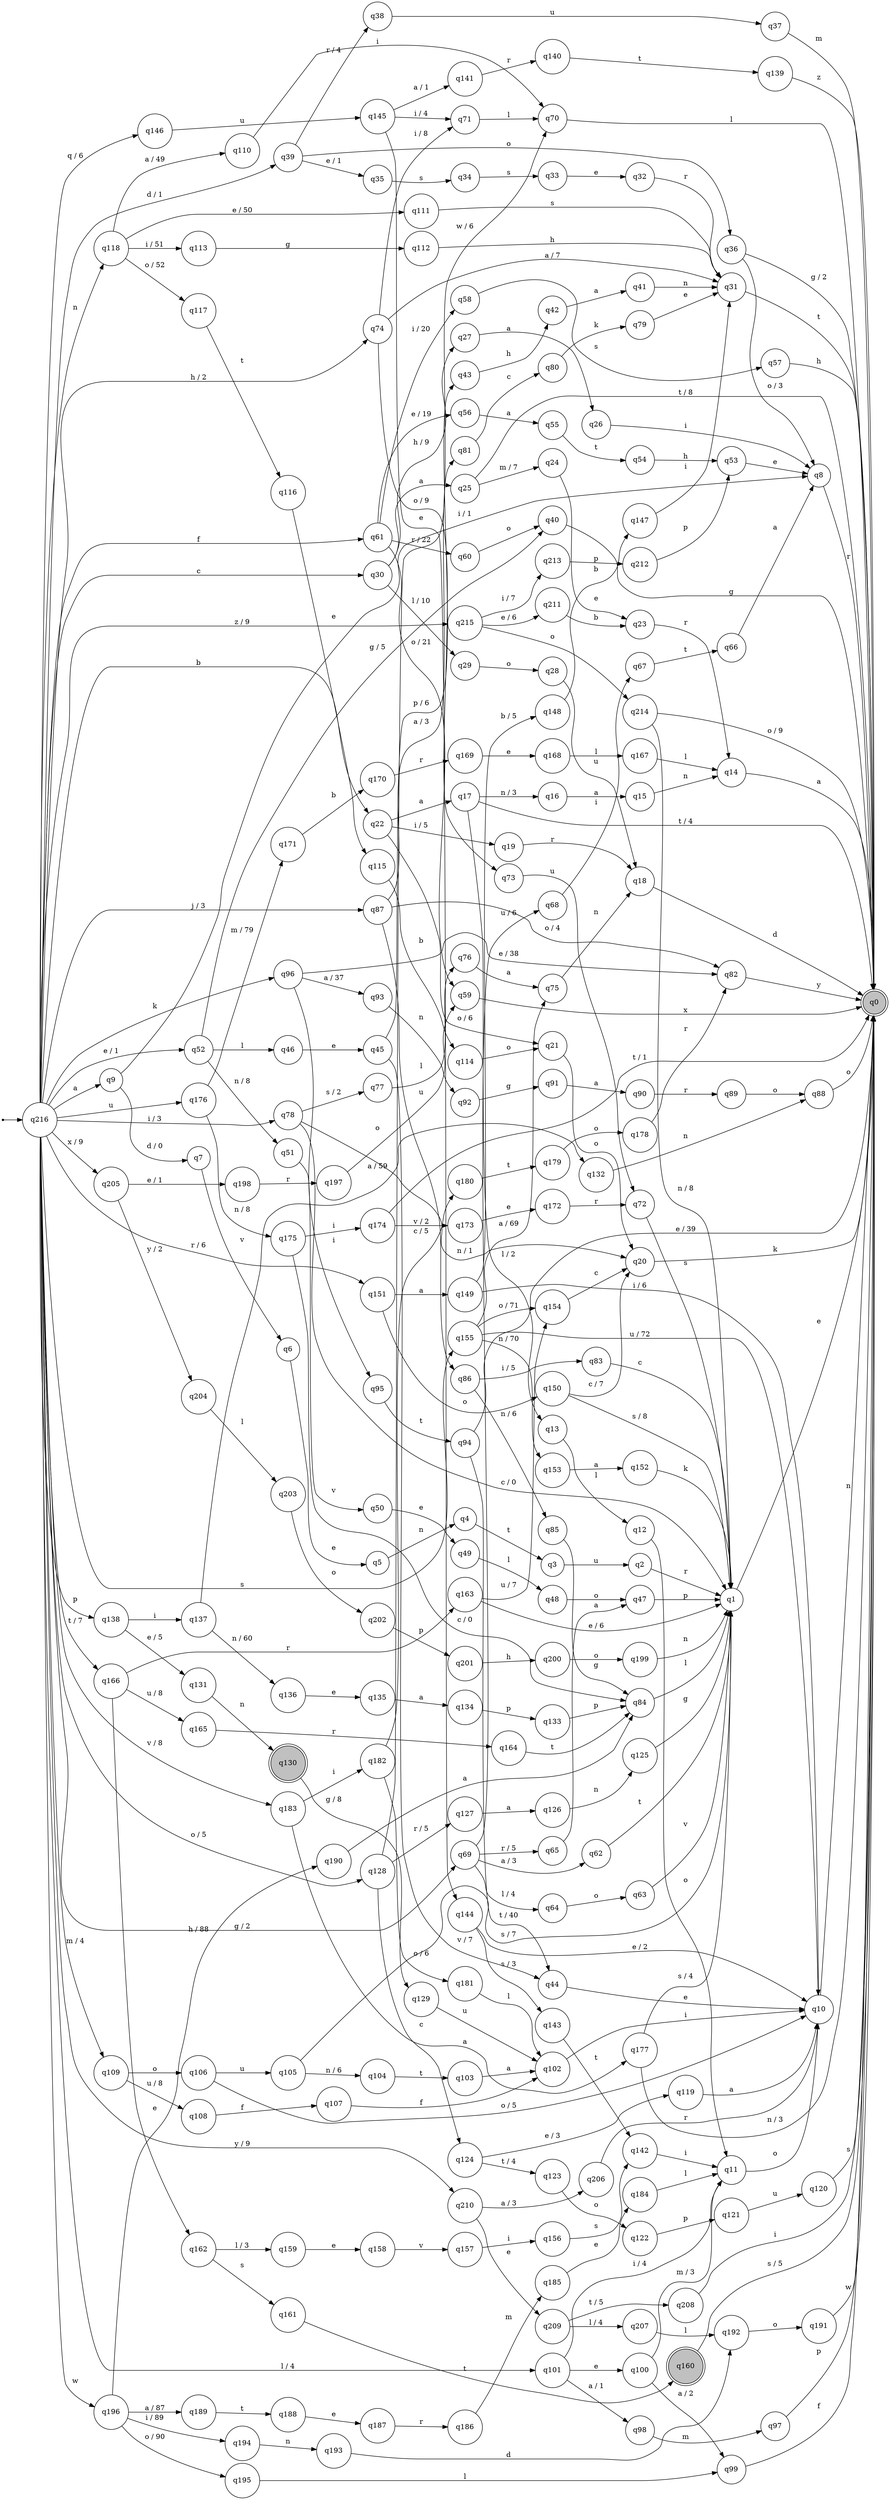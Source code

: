 digraph G {
rankdir=LR;
charset="utf8";
node [shape=circle];
ini [shape=point];
ini -> q216;
	q215 [label="q215"];
	q214 [label="q214"];
	q213 [label="q213"];
	q209 [label="q209"];
	q208 [label="q208"];
	q205 [label="q205"];
	q203 [label="q203"];
	q202 [label="q202"];
	q201 [label="q201"];
	q200 [label="q200"];
	q198 [label="q198"];
	q197 [label="q197"];
	q195 [label="q195"];
	q193 [label="q193"];
	q194 [label="q194"];
	q190 [label="q190"];
	q192 [label="q192"];
	q186 [label="q186"];
	q185 [label="q185"];
	q184 [label="q184"];
	q182 [label="q182"];
	q181 [label="q181"];
	q180 [label="q180"];
	q174 [label="q174"];
	q173 [label="q173"];
	q172 [label="q172"];
	q169 [label="q169"];
	q166 [label="q166"];
	q165 [label="q165"];
	q163 [label="q163"];
	q161 [label="q161"];
	q175 [label="q175"];
	q157 [label="q157"];
	q152 [label="q152"];
	q150 [label="q150"];
	q148 [label="q148"];
	q145 [label="q145"];
	q143 [label="q143"];
	q140 [label="q140"];
	q139 [label="q139"];
	q138 [label="q138"];
	q137 [label="q137"];
	q136 [label="q136"];
	q204 [label="q204"];
	q135 [label="q135"];
	q133 [label="q133"];
	q132 [label="q132"];
	q130 [label="q130"];
	q130 [shape=doublecircle];
	q130 [style=filled fillcolor=gray];
	q129 [label="q129"];
	q179 [label="q179"];
	q128 [label="q128"];
	q127 [label="q127"];
	q56 [label="q56"];
	q29 [label="q29"];
	q53 [label="q53"];
	q212 [label="q212"];
	q50 [label="q50"];
	q207 [label="q207"];
	q55 [label="q55"];
	q43 [label="q43"];
	q48 [label="q48"];
	q206 [label="q206"];
	q45 [label="q45"];
	q33 [label="q33"];
	q44 [label="q44"];
	q2 [label="q2"];
	q114 [label="q114"];
	q42 [label="q42"];
	q41 [label="q41"];
	q153 [label="q153"];
	q40 [label="q40"];
	q38 [label="q38"];
	q131 [label="q131"];
	q7 [label="q7"];
	q117 [label="q117"];
	q155 [label="q155"];
	q126 [label="q126"];
	q170 [label="q170"];
	q151 [label="q151"];
	q31 [label="q31"];
	q12 [label="q12"];
	q94 [label="q94"];
	q61 [label="q61"];
	q178 [label="q178"];
	q154 [label="q154"];
	q14 [label="q14"];
	q66 [label="q66"];
	q73 [label="q73"];
	q57 [label="q57"];
	q58 [label="q58"];
	q26 [label="q26"];
	q96 [label="q96"];
	q199 [label="q199"];
	q36 [label="q36"];
	q188 [label="q188"];
	q118 [label="q118"];
	q156 [label="q156"];
	q6 [label="q6"];
	q37 [label="q37"];
	q147 [label="q147"];
	q13 [label="q13"];
	q95 [label="q95"];
	q5 [label="q5"];
	q54 [label="q54"];
	q171 [label="q171"];
	q35 [label="q35"];
	q0 [label="q0"];
	q0 [shape=doublecircle];
	q0 [style=filled fillcolor=gray];
	q20 [label="q20"];
	q176 [label="q176"];
	q134 [label="q134"];
	q39 [label="q39"];
	q49 [label="q49"];
	q46 [label="q46"];
	q3 [label="q3"];
	q210 [label="q210"];
	q158 [label="q158"];
	q25 [label="q25"];
	q86 [label="q86"];
	q75 [label="q75"];
	q123 [label="q123"];
	q83 [label="q83"];
	q160 [label="q160"];
	q160 [shape=doublecircle];
	q160 [style=filled fillcolor=gray];
	q121 [label="q121"];
	q10 [label="q10"];
	q15 [label="q15"];
	q21 [label="q21"];
	q17 [label="q17"];
	q110 [label="q110"];
	q159 [label="q159"];
	q18 [label="q18"];
	q76 [label="q76"];
	q52 [label="q52"];
	q19 [label="q19"];
	q22 [label="q22"];
	q92 [label="q92"];
	q47 [label="q47"];
	q27 [label="q27"];
	q142 [label="q142"];
	q34 [label="q34"];
	q78 [label="q78"];
	q216 [label="q216"];
	q146 [label="q146"];
	q51 [label="q51"];
	q65 [label="q65"];
	q59 [label="q59"];
	q211 [label="q211"];
	q89 [label="q89"];
	q63 [label="q63"];
	q32 [label="q32"];
	q124 [label="q124"];
	q85 [label="q85"];
	q8 [label="q8"];
	q23 [label="q23"];
	q98 [label="q98"];
	q64 [label="q64"];
	q88 [label="q88"];
	q16 [label="q16"];
	q67 [label="q67"];
	q68 [label="q68"];
	q97 [label="q97"];
	q11 [label="q11"];
	q74 [label="q74"];
	q69 [label="q69"];
	q189 [label="q189"];
	q79 [label="q79"];
	q167 [label="q167"];
	q70 [label="q70"];
	q71 [label="q71"];
	q101 [label="q101"];
	q30 [label="q30"];
	q72 [label="q72"];
	q183 [label="q183"];
	q1 [label="q1"];
	q77 [label="q77"];
	q80 [label="q80"];
	q125 [label="q125"];
	q81 [label="q81"];
	q196 [label="q196"];
	q116 [label="q116"];
	q24 [label="q24"];
	q82 [label="q82"];
	q84 [label="q84"];
	q177 [label="q177"];
	q87 [label="q87"];
	q90 [label="q90"];
	q91 [label="q91"];
	q93 [label="q93"];
	q168 [label="q168"];
	q164 [label="q164"];
	q99 [label="q99"];
	q102 [label="q102"];
	q149 [label="q149"];
	q103 [label="q103"];
	q9 [label="q9"];
	q104 [label="q104"];
	q111 [label="q111"];
	q4 [label="q4"];
	q105 [label="q105"];
	q187 [label="q187"];
	q100 [label="q100"];
	q106 [label="q106"];
	q107 [label="q107"];
	q191 [label="q191"];
	q144 [label="q144"];
	q108 [label="q108"];
	q109 [label="q109"];
	q115 [label="q115"];
	q112 [label="q112"];
	q113 [label="q113"];
	q141 [label="q141"];
	q28 [label="q28"];
	q119 [label="q119"];
	q162 [label="q162"];
	q120 [label="q120"];
	q60 [label="q60"];
	q62 [label="q62"];
	q122 [label="q122"];
	q215 -> q211 [label="e / 6"];
	q215 -> q213 [label="i / 7"];
	q215 -> q214 [label="o"];
	q214 -> q1 [label="n / 8"];
	q214 -> q0 [label="o / 9"];
	q213 -> q212 [label="p"];
	q209 -> q207 [label="l / 4"];
	q209 -> q208 [label="t / 5"];
	q208 -> q0 [label="i"];
	q205 -> q198 [label="e / 1"];
	q205 -> q204 [label="y / 2"];
	q203 -> q202 [label="o"];
	q202 -> q201 [label="p"];
	q201 -> q200 [label="h"];
	q200 -> q199 [label="o"];
	q198 -> q197 [label="r"];
	q197 -> q59 [label="o"];
	q195 -> q99 [label="l"];
	q193 -> q192 [label="d"];
	q194 -> q193 [label="n"];
	q190 -> q84 [label="a"];
	q192 -> q191 [label="o"];
	q186 -> q185 [label="m"];
	q185 -> q184 [label="e"];
	q184 -> q11 [label="l"];
	q182 -> q180 [label="c / 5"];
	q182 -> q181 [label="o / 6"];
	q181 -> q102 [label="l"];
	q180 -> q179 [label="t"];
	q174 -> q0 [label="t / 1"];
	q174 -> q173 [label="v / 2"];
	q173 -> q172 [label="e"];
	q172 -> q72 [label="r"];
	q169 -> q168 [label="e"];
	q166 -> q162 [label="e"];
	q166 -> q163 [label="r"];
	q166 -> q165 [label="u / 8"];
	q165 -> q164 [label="r"];
	q163 -> q1 [label="e / 6"];
	q163 -> q154 [label="u / 7"];
	q161 -> q160 [label="t"];
	q175 -> q84 [label="c / 0"];
	q175 -> q174 [label="i"];
	q157 -> q156 [label="i"];
	q152 -> q1 [label="k"];
	q150 -> q20 [label="c / 7"];
	q150 -> q1 [label="s / 8"];
	q148 -> q147 [label="b"];
	q145 -> q141 [label="a / 1"];
	q145 -> q144 [label="e"];
	q145 -> q71 [label="i / 4"];
	q143 -> q142 [label="t"];
	q140 -> q139 [label="t"];
	q139 -> q0 [label="z"];
	q138 -> q131 [label="e / 5"];
	q138 -> q137 [label="i"];
	q137 -> q132 [label="a / 59"];
	q137 -> q136 [label="n / 60"];
	q136 -> q135 [label="e"];
	q204 -> q203 [label="l"];
	q135 -> q134 [label="a"];
	q133 -> q84 [label="p"];
	q132 -> q88 [label="n"];
	q130 -> q129 [label="g / 8"];
	q129 -> q102 [label="u"];
	q179 -> q178 [label="o"];
	q128 -> q124 [label="c"];
	q128 -> q127 [label="r / 5"];
	q128 -> q70 [label="w / 6"];
	q127 -> q126 [label="a"];
	q56 -> q55 [label="a"];
	q29 -> q28 [label="o"];
	q53 -> q8 [label="e"];
	q212 -> q53 [label="p"];
	q50 -> q49 [label="e"];
	q207 -> q192 [label="l"];
	q55 -> q54 [label="t"];
	q43 -> q42 [label="h"];
	q48 -> q47 [label="o"];
	q206 -> q10 [label="r"];
	q45 -> q43 [label="p / 6"];
	q45 -> q44 [label="v / 7"];
	q33 -> q32 [label="e"];
	q44 -> q10 [label="e"];
	q2 -> q1 [label="r"];
	q114 -> q21 [label="o"];
	q42 -> q41 [label="a"];
	q41 -> q31 [label="n"];
	q153 -> q152 [label="a"];
	q40 -> q0 [label="g"];
	q38 -> q37 [label="u"];
	q131 -> q130 [label="n"];
	q7 -> q6 [label="v"];
	q117 -> q116 [label="t"];
	q155 -> q75 [label="a / 69"];
	q155 -> q153 [label="n / 70"];
	q155 -> q154 [label="o / 71"];
	q155 -> q10 [label="u / 72"];
	q126 -> q125 [label="n"];
	q170 -> q169 [label="r"];
	q151 -> q149 [label="a"];
	q151 -> q150 [label="o"];
	q31 -> q0 [label="t"];
	q12 -> q11 [label="o"];
	q94 -> q0 [label="e / 39"];
	q94 -> q44 [label="t / 40"];
	q61 -> q56 [label="e / 19"];
	q61 -> q58 [label="i / 20"];
	q61 -> q59 [label="o / 21"];
	q61 -> q60 [label="r / 22"];
	q178 -> q82 [label="r"];
	q154 -> q20 [label="c"];
	q14 -> q0 [label="a"];
	q66 -> q8 [label="a"];
	q73 -> q72 [label="u"];
	q57 -> q0 [label="h"];
	q58 -> q57 [label="s"];
	q26 -> q8 [label="i"];
	q96 -> q93 [label="a / 37"];
	q96 -> q82 [label="e / 38"];
	q96 -> q95 [label="i"];
	q199 -> q1 [label="n"];
	q36 -> q0 [label="g / 2"];
	q36 -> q8 [label="o / 3"];
	q188 -> q187 [label="e"];
	q118 -> q110 [label="a / 49"];
	q118 -> q111 [label="e / 50"];
	q118 -> q113 [label="i / 51"];
	q118 -> q117 [label="o / 52"];
	q156 -> q142 [label="s"];
	q6 -> q5 [label="e"];
	q37 -> q0 [label="m"];
	q147 -> q31 [label="i"];
	q13 -> q12 [label="l"];
	q95 -> q94 [label="t"];
	q5 -> q4 [label="n"];
	q54 -> q53 [label="h"];
	q171 -> q170 [label="b"];
	q35 -> q34 [label="s"];
	q20 -> q0 [label="k"];
	q176 -> q171 [label="m / 79"];
	q176 -> q175 [label="n / 8"];
	q134 -> q133 [label="p"];
	q39 -> q35 [label="e / 1"];
	q39 -> q36 [label="o"];
	q39 -> q38 [label="r / 4"];
	q49 -> q48 [label="l"];
	q46 -> q45 [label="e"];
	q3 -> q2 [label="u"];
	q210 -> q206 [label="a / 3"];
	q210 -> q209 [label="e"];
	q158 -> q157 [label="v"];
	q25 -> q24 [label="m / 7"];
	q25 -> q0 [label="t / 8"];
	q86 -> q83 [label="i / 5"];
	q86 -> q85 [label="n / 6"];
	q75 -> q18 [label="n"];
	q123 -> q122 [label="o"];
	q83 -> q1 [label="c"];
	q160 -> q0 [label="s / 5"];
	q121 -> q120 [label="u"];
	q10 -> q0 [label="n"];
	q15 -> q14 [label="n"];
	q21 -> q20 [label="o"];
	q17 -> q13 [label="l / 2"];
	q17 -> q16 [label="n / 3"];
	q17 -> q0 [label="t / 4"];
	q110 -> q70 [label="i"];
	q159 -> q158 [label="e"];
	q18 -> q0 [label="d"];
	q76 -> q75 [label="a"];
	q52 -> q40 [label="g / 5"];
	q52 -> q46 [label="l"];
	q52 -> q51 [label="n / 8"];
	q19 -> q18 [label="r"];
	q22 -> q17 [label="a"];
	q22 -> q19 [label="i / 5"];
	q22 -> q21 [label="o / 6"];
	q92 -> q91 [label="g"];
	q47 -> q1 [label="p"];
	q27 -> q26 [label="a"];
	q142 -> q11 [label="i"];
	q34 -> q33 [label="s"];
	q78 -> q1 [label="c / 0"];
	q78 -> q20 [label="n / 1"];
	q78 -> q77 [label="s / 2"];
	q216 -> q9 [label="a"];
	q216 -> q22 [label="b"];
	q216 -> q30 [label="c"];
	q216 -> q39 [label="d / 1"];
	q216 -> q52 [label="e / 1"];
	q216 -> q61 [label="f"];
	q216 -> q69 [label="g / 2"];
	q216 -> q74 [label="h / 2"];
	q216 -> q78 [label="i / 3"];
	q216 -> q87 [label="j / 3"];
	q216 -> q96 [label="k"];
	q216 -> q101 [label="l / 4"];
	q216 -> q109 [label="m / 4"];
	q216 -> q118 [label="n"];
	q216 -> q128 [label="o / 5"];
	q216 -> q138 [label="p"];
	q216 -> q146 [label="q / 6"];
	q216 -> q151 [label="r / 6"];
	q216 -> q155 [label="s"];
	q216 -> q166 [label="t / 7"];
	q216 -> q176 [label="u"];
	q216 -> q183 [label="v / 8"];
	q216 -> q196 [label="w"];
	q216 -> q205 [label="x / 9"];
	q216 -> q210 [label="y / 9"];
	q216 -> q215 [label="z / 9"];
	q146 -> q145 [label="u"];
	q51 -> q50 [label="v"];
	q65 -> q47 [label="a"];
	q59 -> q0 [label="x"];
	q211 -> q23 [label="b"];
	q89 -> q88 [label="o"];
	q63 -> q1 [label="v"];
	q32 -> q31 [label="r"];
	q124 -> q119 [label="e / 3"];
	q124 -> q123 [label="t / 4"];
	q85 -> q84 [label="g"];
	q8 -> q0 [label="r"];
	q23 -> q14 [label="r"];
	q98 -> q97 [label="m"];
	q64 -> q63 [label="o"];
	q88 -> q0 [label="o"];
	q16 -> q15 [label="a"];
	q67 -> q66 [label="t"];
	q68 -> q67 [label="i"];
	q97 -> q0 [label="p"];
	q11 -> q10 [label="o"];
	q74 -> q31 [label="a / 7"];
	q74 -> q71 [label="i / 8"];
	q74 -> q73 [label="o / 9"];
	q69 -> q62 [label="a / 3"];
	q69 -> q64 [label="l / 4"];
	q69 -> q65 [label="r / 5"];
	q69 -> q68 [label="u / 6"];
	q189 -> q188 [label="t"];
	q79 -> q31 [label="e"];
	q167 -> q14 [label="l"];
	q70 -> q0 [label="l"];
	q71 -> q70 [label="l"];
	q101 -> q98 [label="a / 1"];
	q101 -> q100 [label="e"];
	q101 -> q11 [label="i / 4"];
	q30 -> q25 [label="a"];
	q30 -> q27 [label="h / 9"];
	q30 -> q29 [label="l / 10"];
	q72 -> q1 [label="s"];
	q183 -> q177 [label="a"];
	q183 -> q182 [label="i"];
	q1 -> q0 [label="e"];
	q77 -> q76 [label="l"];
	q80 -> q79 [label="k"];
	q125 -> q1 [label="g"];
	q81 -> q80 [label="c"];
	q196 -> q189 [label="a / 87"];
	q196 -> q190 [label="h / 88"];
	q196 -> q194 [label="i / 89"];
	q196 -> q195 [label="o / 90"];
	q116 -> q115 [label="e"];
	q24 -> q23 [label="e"];
	q82 -> q0 [label="y"];
	q84 -> q1 [label="l"];
	q177 -> q0 [label="n / 3"];
	q177 -> q1 [label="s / 4"];
	q87 -> q81 [label="a / 3"];
	q87 -> q82 [label="o / 4"];
	q87 -> q86 [label="u"];
	q90 -> q89 [label="r"];
	q91 -> q90 [label="a"];
	q93 -> q92 [label="n"];
	q168 -> q167 [label="l"];
	q164 -> q84 [label="t"];
	q99 -> q0 [label="f"];
	q102 -> q10 [label="i"];
	q149 -> q148 [label="b / 5"];
	q149 -> q10 [label="i / 6"];
	q103 -> q102 [label="a"];
	q9 -> q7 [label="d / 0"];
	q9 -> q8 [label="i / 1"];
	q104 -> q103 [label="t"];
	q111 -> q31 [label="s"];
	q4 -> q3 [label="t"];
	q105 -> q104 [label="n / 6"];
	q105 -> q1 [label="s / 7"];
	q187 -> q186 [label="r"];
	q100 -> q99 [label="a / 2"];
	q100 -> q11 [label="m / 3"];
	q106 -> q10 [label="o / 5"];
	q106 -> q105 [label="u"];
	q107 -> q102 [label="f"];
	q191 -> q0 [label="w"];
	q144 -> q10 [label="e / 2"];
	q144 -> q143 [label="s / 3"];
	q108 -> q107 [label="f"];
	q109 -> q106 [label="o"];
	q109 -> q108 [label="u / 8"];
	q115 -> q114 [label="b"];
	q112 -> q31 [label="h"];
	q113 -> q112 [label="g"];
	q141 -> q140 [label="r"];
	q28 -> q18 [label="u"];
	q119 -> q10 [label="a"];
	q162 -> q159 [label="l / 3"];
	q162 -> q161 [label="s"];
	q120 -> q0 [label="s"];
	q60 -> q40 [label="o"];
	q62 -> q1 [label="t"];
	q122 -> q121 [label="p"];
}
